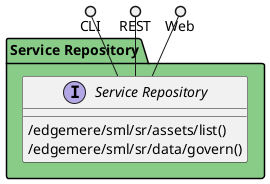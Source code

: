 @startuml



package "Service Repository" #88cc88 {

    interface "Service Repository" as i {
            /edgemere/sml/sr/assets/list()
            /edgemere/sml/sr/data/govern()
    
    }
}

CLI ()-- i
REST ()-- i
Web ()-- i

package "Service Repository" #88cc88 {
    
}



@enduml

